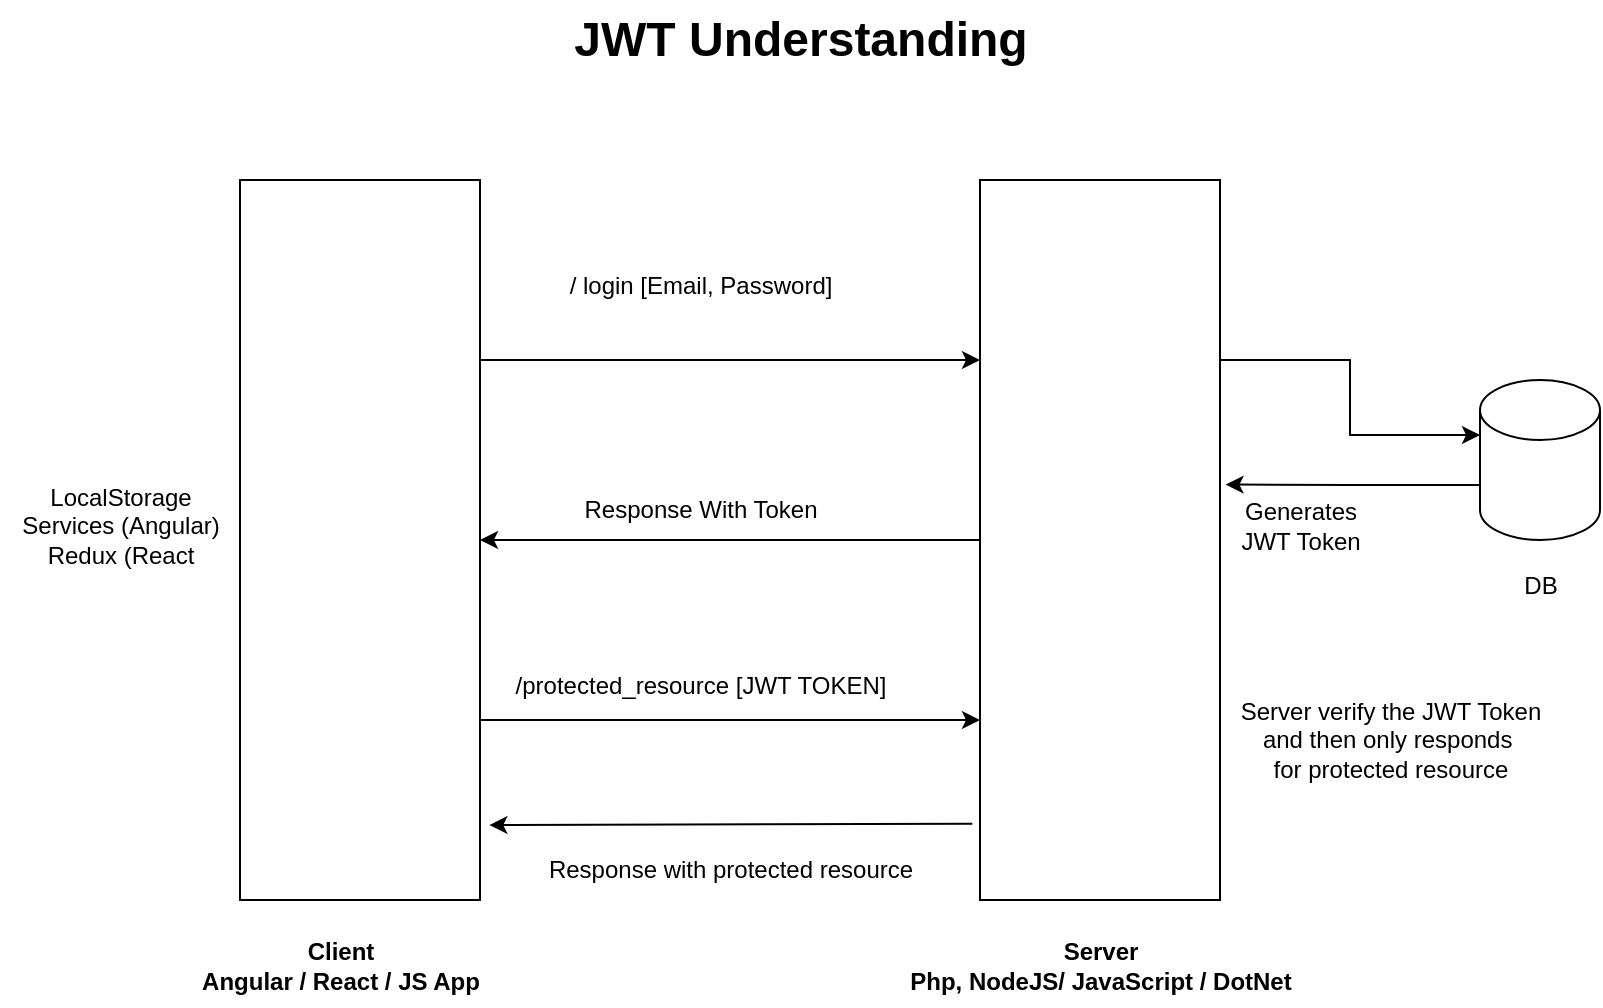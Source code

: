 <mxfile version="24.2.7" type="device">
  <diagram name="Page-1" id="TA6WngSubUJo5hZGgUxE">
    <mxGraphModel dx="938" dy="538" grid="1" gridSize="10" guides="1" tooltips="1" connect="1" arrows="1" fold="1" page="1" pageScale="1" pageWidth="827" pageHeight="1169" math="0" shadow="0">
      <root>
        <mxCell id="0" />
        <mxCell id="1" parent="0" />
        <mxCell id="rbTTfsZRNdOWB5K3F2gQ-5" style="edgeStyle=orthogonalEdgeStyle;rounded=0;orthogonalLoop=1;jettySize=auto;html=1;exitX=1;exitY=0.25;exitDx=0;exitDy=0;entryX=0;entryY=0.25;entryDx=0;entryDy=0;" edge="1" parent="1" source="rbTTfsZRNdOWB5K3F2gQ-1" target="rbTTfsZRNdOWB5K3F2gQ-2">
          <mxGeometry relative="1" as="geometry" />
        </mxCell>
        <mxCell id="rbTTfsZRNdOWB5K3F2gQ-16" style="edgeStyle=orthogonalEdgeStyle;rounded=0;orthogonalLoop=1;jettySize=auto;html=1;exitX=1;exitY=0.75;exitDx=0;exitDy=0;entryX=0;entryY=0.75;entryDx=0;entryDy=0;" edge="1" parent="1" source="rbTTfsZRNdOWB5K3F2gQ-1" target="rbTTfsZRNdOWB5K3F2gQ-2">
          <mxGeometry relative="1" as="geometry" />
        </mxCell>
        <mxCell id="rbTTfsZRNdOWB5K3F2gQ-1" value="" style="rounded=0;whiteSpace=wrap;html=1;" vertex="1" parent="1">
          <mxGeometry x="134" y="150" width="120" height="360" as="geometry" />
        </mxCell>
        <mxCell id="rbTTfsZRNdOWB5K3F2gQ-13" style="edgeStyle=orthogonalEdgeStyle;rounded=0;orthogonalLoop=1;jettySize=auto;html=1;exitX=0;exitY=0.5;exitDx=0;exitDy=0;entryX=1;entryY=0.5;entryDx=0;entryDy=0;" edge="1" parent="1" source="rbTTfsZRNdOWB5K3F2gQ-2" target="rbTTfsZRNdOWB5K3F2gQ-1">
          <mxGeometry relative="1" as="geometry" />
        </mxCell>
        <mxCell id="rbTTfsZRNdOWB5K3F2gQ-2" value="" style="rounded=0;whiteSpace=wrap;html=1;" vertex="1" parent="1">
          <mxGeometry x="504" y="150" width="120" height="360" as="geometry" />
        </mxCell>
        <mxCell id="rbTTfsZRNdOWB5K3F2gQ-3" value="Client&lt;div&gt;Angular / React / JS App&lt;/div&gt;" style="text;html=1;align=center;verticalAlign=middle;resizable=0;points=[];autosize=1;strokeColor=none;fillColor=none;fontStyle=1" vertex="1" parent="1">
          <mxGeometry x="109" y="523" width="150" height="40" as="geometry" />
        </mxCell>
        <mxCell id="rbTTfsZRNdOWB5K3F2gQ-4" value="Server&lt;div&gt;Php, NodeJS/ JavaScript / DotNet&lt;/div&gt;" style="text;html=1;align=center;verticalAlign=middle;resizable=0;points=[];autosize=1;strokeColor=none;fillColor=none;fontStyle=1" vertex="1" parent="1">
          <mxGeometry x="464" y="523" width="200" height="40" as="geometry" />
        </mxCell>
        <mxCell id="rbTTfsZRNdOWB5K3F2gQ-7" value="/ login [Email, Password]" style="text;html=1;align=center;verticalAlign=middle;resizable=0;points=[];autosize=1;strokeColor=none;fillColor=none;" vertex="1" parent="1">
          <mxGeometry x="289" y="188" width="150" height="30" as="geometry" />
        </mxCell>
        <mxCell id="rbTTfsZRNdOWB5K3F2gQ-8" value="" style="shape=cylinder3;whiteSpace=wrap;html=1;boundedLbl=1;backgroundOutline=1;size=15;" vertex="1" parent="1">
          <mxGeometry x="754" y="250" width="60" height="80" as="geometry" />
        </mxCell>
        <mxCell id="rbTTfsZRNdOWB5K3F2gQ-9" value="DB" style="text;html=1;align=center;verticalAlign=middle;resizable=0;points=[];autosize=1;strokeColor=none;fillColor=none;" vertex="1" parent="1">
          <mxGeometry x="764" y="338" width="40" height="30" as="geometry" />
        </mxCell>
        <mxCell id="rbTTfsZRNdOWB5K3F2gQ-10" style="edgeStyle=orthogonalEdgeStyle;rounded=0;orthogonalLoop=1;jettySize=auto;html=1;exitX=1;exitY=0.25;exitDx=0;exitDy=0;entryX=0;entryY=0;entryDx=0;entryDy=27.5;entryPerimeter=0;" edge="1" parent="1" source="rbTTfsZRNdOWB5K3F2gQ-2" target="rbTTfsZRNdOWB5K3F2gQ-8">
          <mxGeometry relative="1" as="geometry" />
        </mxCell>
        <mxCell id="rbTTfsZRNdOWB5K3F2gQ-11" style="edgeStyle=orthogonalEdgeStyle;rounded=0;orthogonalLoop=1;jettySize=auto;html=1;exitX=0;exitY=0;exitDx=0;exitDy=52.5;exitPerimeter=0;entryX=1.023;entryY=0.423;entryDx=0;entryDy=0;entryPerimeter=0;" edge="1" parent="1" source="rbTTfsZRNdOWB5K3F2gQ-8" target="rbTTfsZRNdOWB5K3F2gQ-2">
          <mxGeometry relative="1" as="geometry" />
        </mxCell>
        <mxCell id="rbTTfsZRNdOWB5K3F2gQ-12" value="Generates&lt;div&gt;JWT Token&lt;/div&gt;" style="text;html=1;align=center;verticalAlign=middle;resizable=0;points=[];autosize=1;strokeColor=none;fillColor=none;" vertex="1" parent="1">
          <mxGeometry x="624" y="303" width="80" height="40" as="geometry" />
        </mxCell>
        <mxCell id="rbTTfsZRNdOWB5K3F2gQ-14" value="Response With Token" style="text;html=1;align=center;verticalAlign=middle;resizable=0;points=[];autosize=1;strokeColor=none;fillColor=none;" vertex="1" parent="1">
          <mxGeometry x="294" y="300" width="140" height="30" as="geometry" />
        </mxCell>
        <mxCell id="rbTTfsZRNdOWB5K3F2gQ-15" value="LocalStorage&lt;div&gt;Services (Angular)&lt;/div&gt;&lt;div&gt;Redux (React&lt;/div&gt;" style="text;html=1;align=center;verticalAlign=middle;resizable=0;points=[];autosize=1;strokeColor=none;fillColor=none;" vertex="1" parent="1">
          <mxGeometry x="14" y="293" width="120" height="60" as="geometry" />
        </mxCell>
        <mxCell id="rbTTfsZRNdOWB5K3F2gQ-17" value="/protected_resource [JWT TOKEN]" style="text;html=1;align=center;verticalAlign=middle;resizable=0;points=[];autosize=1;strokeColor=none;fillColor=none;" vertex="1" parent="1">
          <mxGeometry x="259" y="388" width="210" height="30" as="geometry" />
        </mxCell>
        <mxCell id="rbTTfsZRNdOWB5K3F2gQ-18" value="Server verify the JWT Token&lt;div&gt;and then only responds&amp;nbsp;&lt;/div&gt;&lt;div&gt;for protected resource&lt;/div&gt;" style="text;html=1;align=center;verticalAlign=middle;resizable=0;points=[];autosize=1;strokeColor=none;fillColor=none;" vertex="1" parent="1">
          <mxGeometry x="624" y="400" width="170" height="60" as="geometry" />
        </mxCell>
        <mxCell id="rbTTfsZRNdOWB5K3F2gQ-19" value="" style="endArrow=classic;html=1;rounded=0;entryX=1.039;entryY=0.896;entryDx=0;entryDy=0;entryPerimeter=0;exitX=-0.032;exitY=0.894;exitDx=0;exitDy=0;exitPerimeter=0;" edge="1" parent="1" source="rbTTfsZRNdOWB5K3F2gQ-2" target="rbTTfsZRNdOWB5K3F2gQ-1">
          <mxGeometry width="50" height="50" relative="1" as="geometry">
            <mxPoint x="444" y="430" as="sourcePoint" />
            <mxPoint x="494" y="380" as="targetPoint" />
          </mxGeometry>
        </mxCell>
        <mxCell id="rbTTfsZRNdOWB5K3F2gQ-20" value="Response with protected resource" style="text;html=1;align=center;verticalAlign=middle;resizable=0;points=[];autosize=1;strokeColor=none;fillColor=none;" vertex="1" parent="1">
          <mxGeometry x="274" y="480" width="210" height="30" as="geometry" />
        </mxCell>
        <mxCell id="rbTTfsZRNdOWB5K3F2gQ-21" value="JWT Understanding" style="text;strokeColor=none;fillColor=none;html=1;fontSize=24;fontStyle=1;verticalAlign=middle;align=center;" vertex="1" parent="1">
          <mxGeometry x="364" y="60" width="100" height="40" as="geometry" />
        </mxCell>
      </root>
    </mxGraphModel>
  </diagram>
</mxfile>
